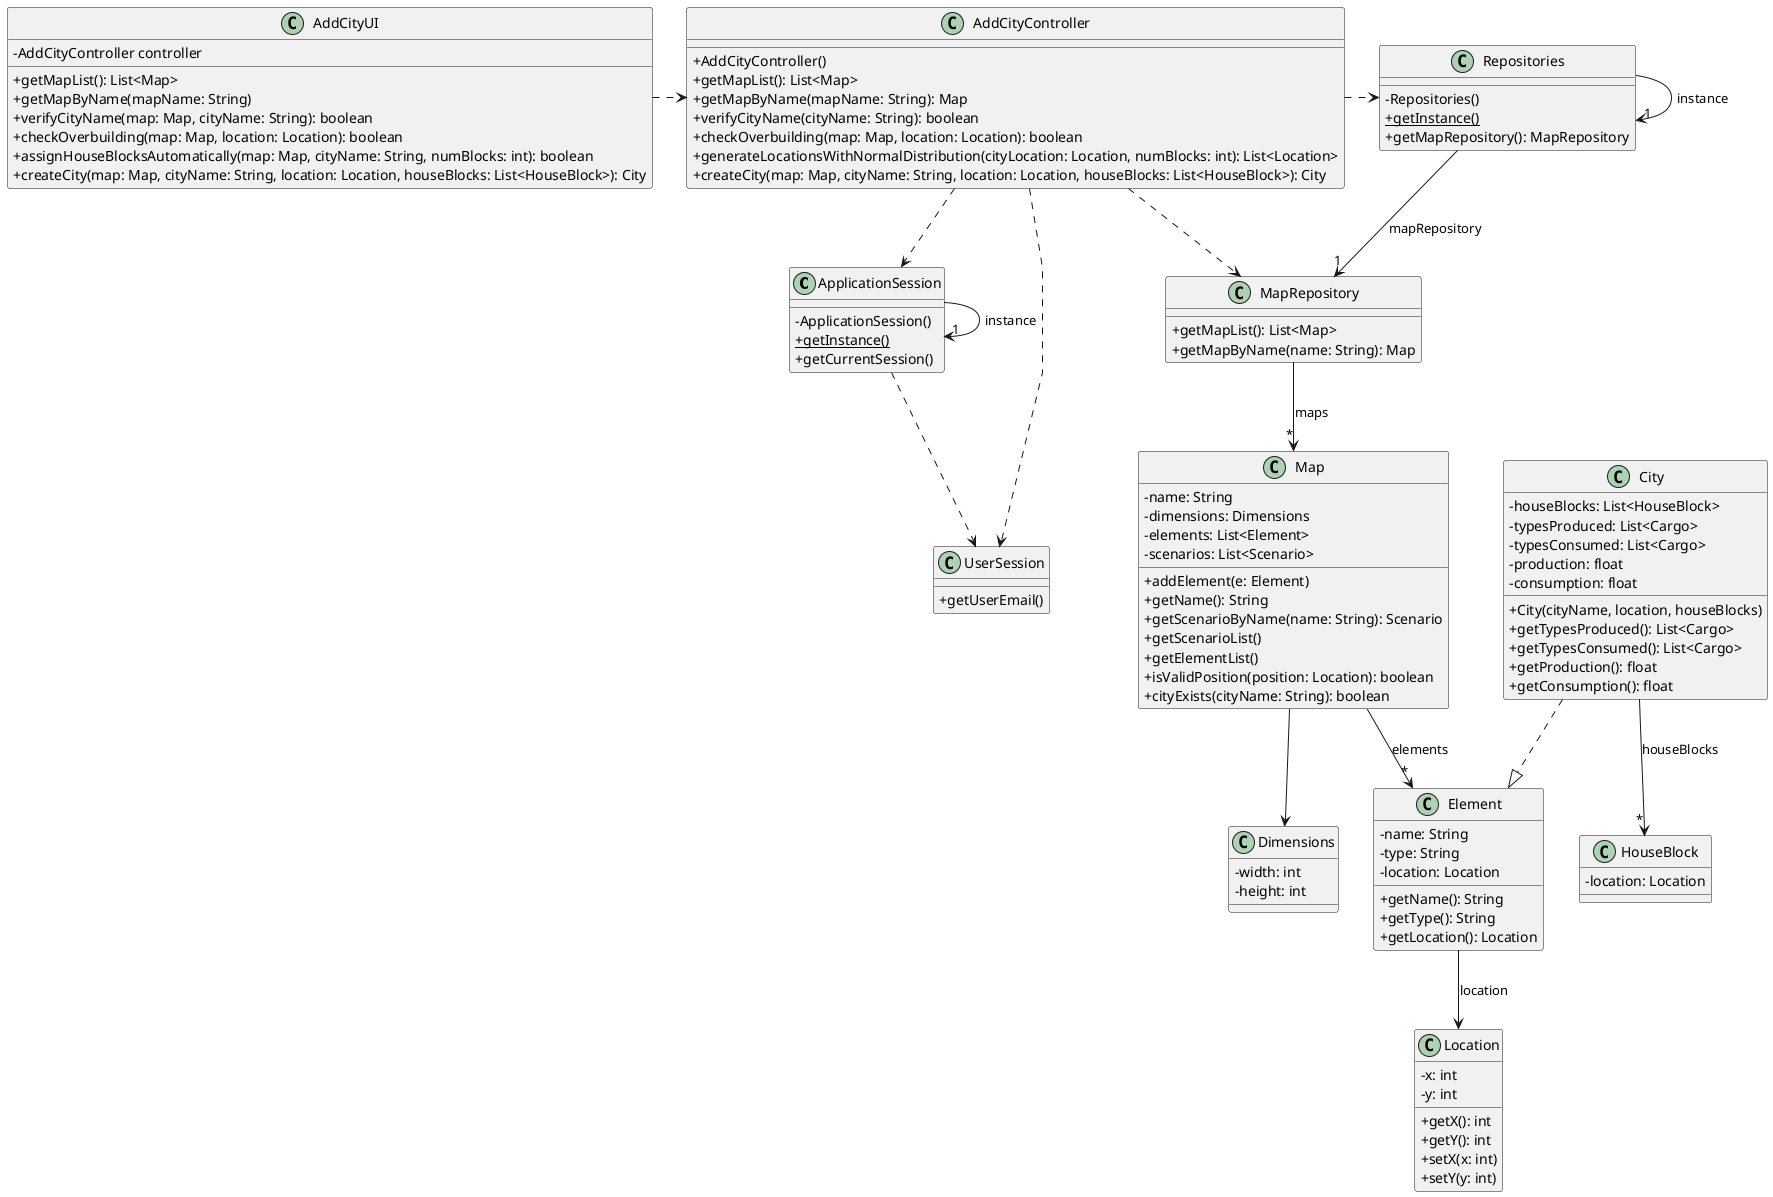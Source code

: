 @startuml
skinparam packageStyle rectangle
skinparam shadowing false
skinparam linetype polyline
skinparam classAttributeIconSize 0

class ApplicationSession {
    - ApplicationSession()
    + {static} getInstance()
    + getCurrentSession()
}

class UserSession {
    + getUserEmail()
}

class City {
    - houseBlocks: List<HouseBlock>
    + City(cityName, location, houseBlocks)
    - typesProduced: List<Cargo>
    - typesConsumed: List<Cargo>
    + getTypesProduced(): List<Cargo>
    + getTypesConsumed(): List<Cargo>
    - production: float
    - consumption: float
    + getProduction(): float
    + getConsumption(): float
}

class HouseBlock {
    - location: Location
}

class Location {
    - x: int
    - y: int

    + getX(): int
    + getY(): int
    + setX(x: int)
    + setY(y: int)
}

class Map {
    - name: String
    - dimensions: Dimensions
    - elements: List<Element>
    - scenarios: List<Scenario>

    + addElement(e: Element)
    + getName(): String
    + getScenarioByName(name: String): Scenario
    + getScenarioList()
    + getElementList()
    + isValidPosition(position: Location): boolean
    + cityExists(cityName: String): boolean
}

class Dimensions {
    - width: int
    - height: int
}

class Element {
    - name: String
    - type: String
    - location: Location

    + getName(): String
    + getType(): String
    + getLocation(): Location
}


class MapRepository {
    + getMapList(): List<Map>
    + getMapByName(name: String): Map
}

class Repositories {
    - Repositories()
    + {static} getInstance()
    + getMapRepository(): MapRepository
}

class AddCityController {
    + AddCityController()
    + getMapList(): List<Map>
    + getMapByName(mapName: String): Map
    + verifyCityName(cityName: String): boolean
    + checkOverbuilding(map: Map, location: Location): boolean
    + generateLocationsWithNormalDistribution(cityLocation: Location, numBlocks: int): List<Location>
    + createCity(map: Map, cityName: String, location: Location, houseBlocks: List<HouseBlock>): City
}

class AddCityUI {
    - AddCityController controller
    + getMapList(): List<Map>
    + getMapByName(mapName: String)
    + verifyCityName(map: Map, cityName: String): boolean
    + checkOverbuilding(map: Map, location: Location): boolean
    + assignHouseBlocksAutomatically(map: Map, cityName: String, numBlocks: int): boolean
    + createCity(map: Map, cityName: String, location: Location, houseBlocks: List<HouseBlock>): City
}

AddCityUI .> AddCityController

AddCityController ..> ApplicationSession
AddCityController ..> UserSession
AddCityController ..> MapRepository
AddCityController .> Repositories

Repositories -> "1" Repositories : instance
Repositories --> "1" MapRepository : mapRepository

ApplicationSession -> "1" ApplicationSession : instance
ApplicationSession ..> UserSession

MapRepository --> "*" Map : maps
Map --> "*" Element : elements
Map --> Dimensions

Element --> Location : location

City ..|> Element

City --> "*" HouseBlock : houseBlocks

@enduml